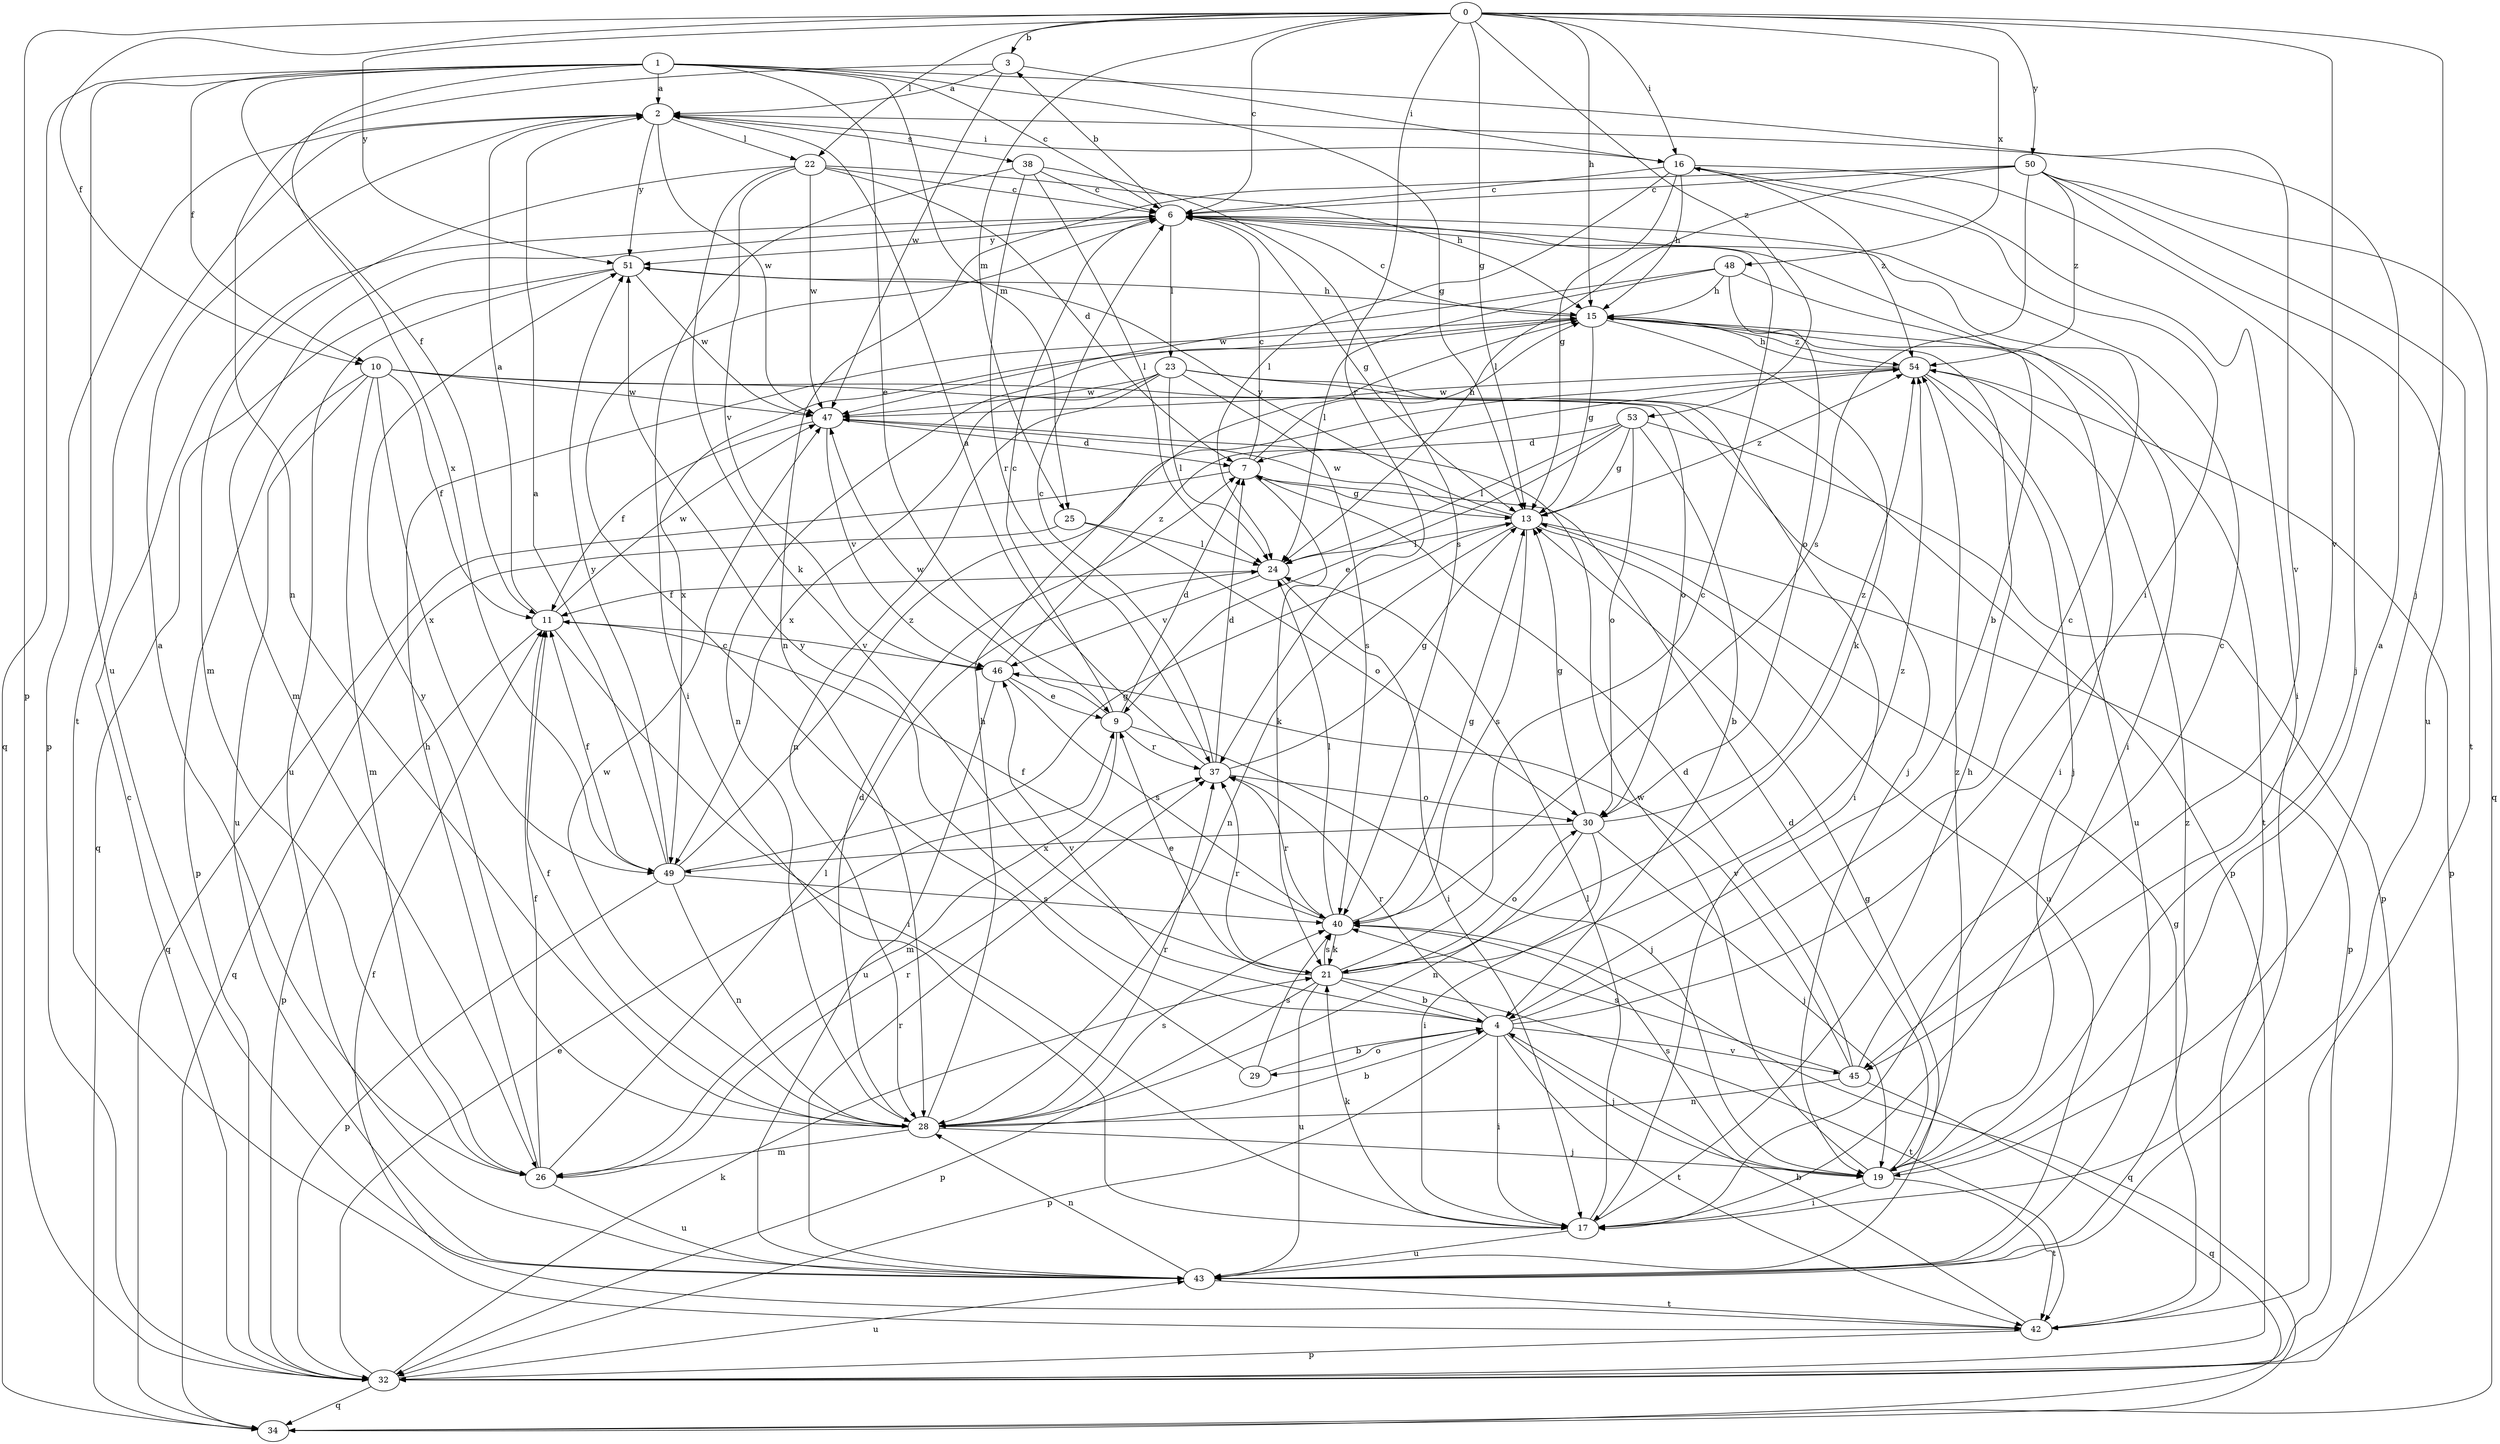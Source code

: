strict digraph  {
0;
1;
2;
3;
4;
6;
7;
9;
10;
11;
13;
15;
16;
17;
19;
21;
22;
23;
24;
25;
26;
28;
29;
30;
32;
34;
37;
38;
40;
42;
43;
45;
46;
47;
48;
49;
50;
51;
53;
54;
0 -> 3  [label=b];
0 -> 6  [label=c];
0 -> 10  [label=f];
0 -> 13  [label=g];
0 -> 15  [label=h];
0 -> 16  [label=i];
0 -> 19  [label=j];
0 -> 22  [label=l];
0 -> 25  [label=m];
0 -> 32  [label=p];
0 -> 37  [label=r];
0 -> 45  [label=v];
0 -> 48  [label=x];
0 -> 50  [label=y];
0 -> 51  [label=y];
0 -> 53  [label=z];
1 -> 2  [label=a];
1 -> 6  [label=c];
1 -> 9  [label=e];
1 -> 10  [label=f];
1 -> 11  [label=f];
1 -> 13  [label=g];
1 -> 25  [label=m];
1 -> 34  [label=q];
1 -> 43  [label=u];
1 -> 45  [label=v];
1 -> 49  [label=x];
2 -> 16  [label=i];
2 -> 22  [label=l];
2 -> 32  [label=p];
2 -> 38  [label=s];
2 -> 42  [label=t];
2 -> 47  [label=w];
2 -> 51  [label=y];
3 -> 2  [label=a];
3 -> 16  [label=i];
3 -> 28  [label=n];
3 -> 47  [label=w];
4 -> 6  [label=c];
4 -> 16  [label=i];
4 -> 17  [label=i];
4 -> 19  [label=j];
4 -> 29  [label=o];
4 -> 32  [label=p];
4 -> 37  [label=r];
4 -> 42  [label=t];
4 -> 45  [label=v];
4 -> 46  [label=v];
4 -> 51  [label=y];
6 -> 3  [label=b];
6 -> 4  [label=b];
6 -> 13  [label=g];
6 -> 23  [label=l];
6 -> 26  [label=m];
6 -> 51  [label=y];
7 -> 6  [label=c];
7 -> 13  [label=g];
7 -> 15  [label=h];
7 -> 21  [label=k];
7 -> 34  [label=q];
9 -> 6  [label=c];
9 -> 7  [label=d];
9 -> 19  [label=j];
9 -> 26  [label=m];
9 -> 37  [label=r];
9 -> 47  [label=w];
10 -> 11  [label=f];
10 -> 19  [label=j];
10 -> 26  [label=m];
10 -> 30  [label=o];
10 -> 32  [label=p];
10 -> 43  [label=u];
10 -> 47  [label=w];
10 -> 49  [label=x];
11 -> 2  [label=a];
11 -> 17  [label=i];
11 -> 32  [label=p];
11 -> 46  [label=v];
11 -> 47  [label=w];
13 -> 24  [label=l];
13 -> 28  [label=n];
13 -> 32  [label=p];
13 -> 40  [label=s];
13 -> 43  [label=u];
13 -> 47  [label=w];
13 -> 51  [label=y];
13 -> 54  [label=z];
15 -> 6  [label=c];
15 -> 13  [label=g];
15 -> 17  [label=i];
15 -> 21  [label=k];
15 -> 28  [label=n];
15 -> 42  [label=t];
15 -> 49  [label=x];
15 -> 54  [label=z];
16 -> 6  [label=c];
16 -> 13  [label=g];
16 -> 15  [label=h];
16 -> 17  [label=i];
16 -> 19  [label=j];
16 -> 24  [label=l];
16 -> 54  [label=z];
17 -> 15  [label=h];
17 -> 21  [label=k];
17 -> 24  [label=l];
17 -> 43  [label=u];
19 -> 2  [label=a];
19 -> 7  [label=d];
19 -> 17  [label=i];
19 -> 40  [label=s];
19 -> 42  [label=t];
19 -> 47  [label=w];
19 -> 54  [label=z];
21 -> 4  [label=b];
21 -> 6  [label=c];
21 -> 9  [label=e];
21 -> 30  [label=o];
21 -> 32  [label=p];
21 -> 37  [label=r];
21 -> 40  [label=s];
21 -> 42  [label=t];
21 -> 43  [label=u];
21 -> 54  [label=z];
22 -> 6  [label=c];
22 -> 7  [label=d];
22 -> 15  [label=h];
22 -> 21  [label=k];
22 -> 26  [label=m];
22 -> 46  [label=v];
22 -> 47  [label=w];
23 -> 17  [label=i];
23 -> 24  [label=l];
23 -> 28  [label=n];
23 -> 32  [label=p];
23 -> 40  [label=s];
23 -> 47  [label=w];
23 -> 49  [label=x];
24 -> 11  [label=f];
24 -> 17  [label=i];
24 -> 46  [label=v];
25 -> 24  [label=l];
25 -> 30  [label=o];
25 -> 34  [label=q];
26 -> 2  [label=a];
26 -> 11  [label=f];
26 -> 15  [label=h];
26 -> 24  [label=l];
26 -> 37  [label=r];
26 -> 43  [label=u];
28 -> 4  [label=b];
28 -> 7  [label=d];
28 -> 11  [label=f];
28 -> 15  [label=h];
28 -> 19  [label=j];
28 -> 26  [label=m];
28 -> 37  [label=r];
28 -> 40  [label=s];
28 -> 47  [label=w];
28 -> 51  [label=y];
29 -> 4  [label=b];
29 -> 6  [label=c];
29 -> 40  [label=s];
30 -> 13  [label=g];
30 -> 17  [label=i];
30 -> 19  [label=j];
30 -> 28  [label=n];
30 -> 49  [label=x];
30 -> 54  [label=z];
32 -> 6  [label=c];
32 -> 9  [label=e];
32 -> 21  [label=k];
32 -> 34  [label=q];
32 -> 43  [label=u];
37 -> 2  [label=a];
37 -> 6  [label=c];
37 -> 7  [label=d];
37 -> 13  [label=g];
37 -> 30  [label=o];
38 -> 6  [label=c];
38 -> 17  [label=i];
38 -> 24  [label=l];
38 -> 37  [label=r];
38 -> 40  [label=s];
40 -> 11  [label=f];
40 -> 13  [label=g];
40 -> 21  [label=k];
40 -> 24  [label=l];
40 -> 34  [label=q];
40 -> 37  [label=r];
42 -> 4  [label=b];
42 -> 11  [label=f];
42 -> 13  [label=g];
42 -> 32  [label=p];
43 -> 13  [label=g];
43 -> 28  [label=n];
43 -> 37  [label=r];
43 -> 42  [label=t];
43 -> 54  [label=z];
45 -> 6  [label=c];
45 -> 7  [label=d];
45 -> 28  [label=n];
45 -> 34  [label=q];
45 -> 40  [label=s];
45 -> 46  [label=v];
46 -> 9  [label=e];
46 -> 40  [label=s];
46 -> 43  [label=u];
46 -> 54  [label=z];
47 -> 7  [label=d];
47 -> 11  [label=f];
47 -> 46  [label=v];
48 -> 15  [label=h];
48 -> 17  [label=i];
48 -> 24  [label=l];
48 -> 30  [label=o];
48 -> 47  [label=w];
49 -> 2  [label=a];
49 -> 11  [label=f];
49 -> 13  [label=g];
49 -> 28  [label=n];
49 -> 32  [label=p];
49 -> 40  [label=s];
49 -> 51  [label=y];
49 -> 54  [label=z];
50 -> 6  [label=c];
50 -> 24  [label=l];
50 -> 28  [label=n];
50 -> 34  [label=q];
50 -> 40  [label=s];
50 -> 42  [label=t];
50 -> 43  [label=u];
50 -> 54  [label=z];
51 -> 15  [label=h];
51 -> 34  [label=q];
51 -> 43  [label=u];
51 -> 47  [label=w];
53 -> 4  [label=b];
53 -> 7  [label=d];
53 -> 9  [label=e];
53 -> 13  [label=g];
53 -> 24  [label=l];
53 -> 30  [label=o];
53 -> 32  [label=p];
54 -> 15  [label=h];
54 -> 19  [label=j];
54 -> 32  [label=p];
54 -> 43  [label=u];
54 -> 47  [label=w];
}
